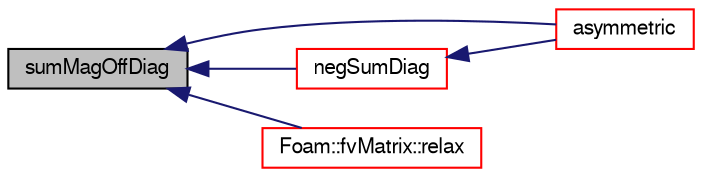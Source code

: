 digraph "sumMagOffDiag"
{
  bgcolor="transparent";
  edge [fontname="FreeSans",fontsize="10",labelfontname="FreeSans",labelfontsize="10"];
  node [fontname="FreeSans",fontsize="10",shape=record];
  rankdir="LR";
  Node932 [label="sumMagOffDiag",height=0.2,width=0.4,color="black", fillcolor="grey75", style="filled", fontcolor="black"];
  Node932 -> Node933 [dir="back",color="midnightblue",fontsize="10",style="solid",fontname="FreeSans"];
  Node933 [label="asymmetric",height=0.2,width=0.4,color="red",URL="$a26882.html#aff45003a4c4226b1f6f4e5e24d382e03"];
  Node932 -> Node964 [dir="back",color="midnightblue",fontsize="10",style="solid",fontname="FreeSans"];
  Node964 [label="negSumDiag",height=0.2,width=0.4,color="red",URL="$a26882.html#a7ad351a572b04686613ec1f9650ad95c"];
  Node964 -> Node933 [dir="back",color="midnightblue",fontsize="10",style="solid",fontname="FreeSans"];
  Node932 -> Node975 [dir="back",color="midnightblue",fontsize="10",style="solid",fontname="FreeSans"];
  Node975 [label="Foam::fvMatrix::relax",height=0.2,width=0.4,color="red",URL="$a22358.html#a06343b944c91a56352ebf646011c212e",tooltip="Relax matrix (for steady-state solution). "];
}
